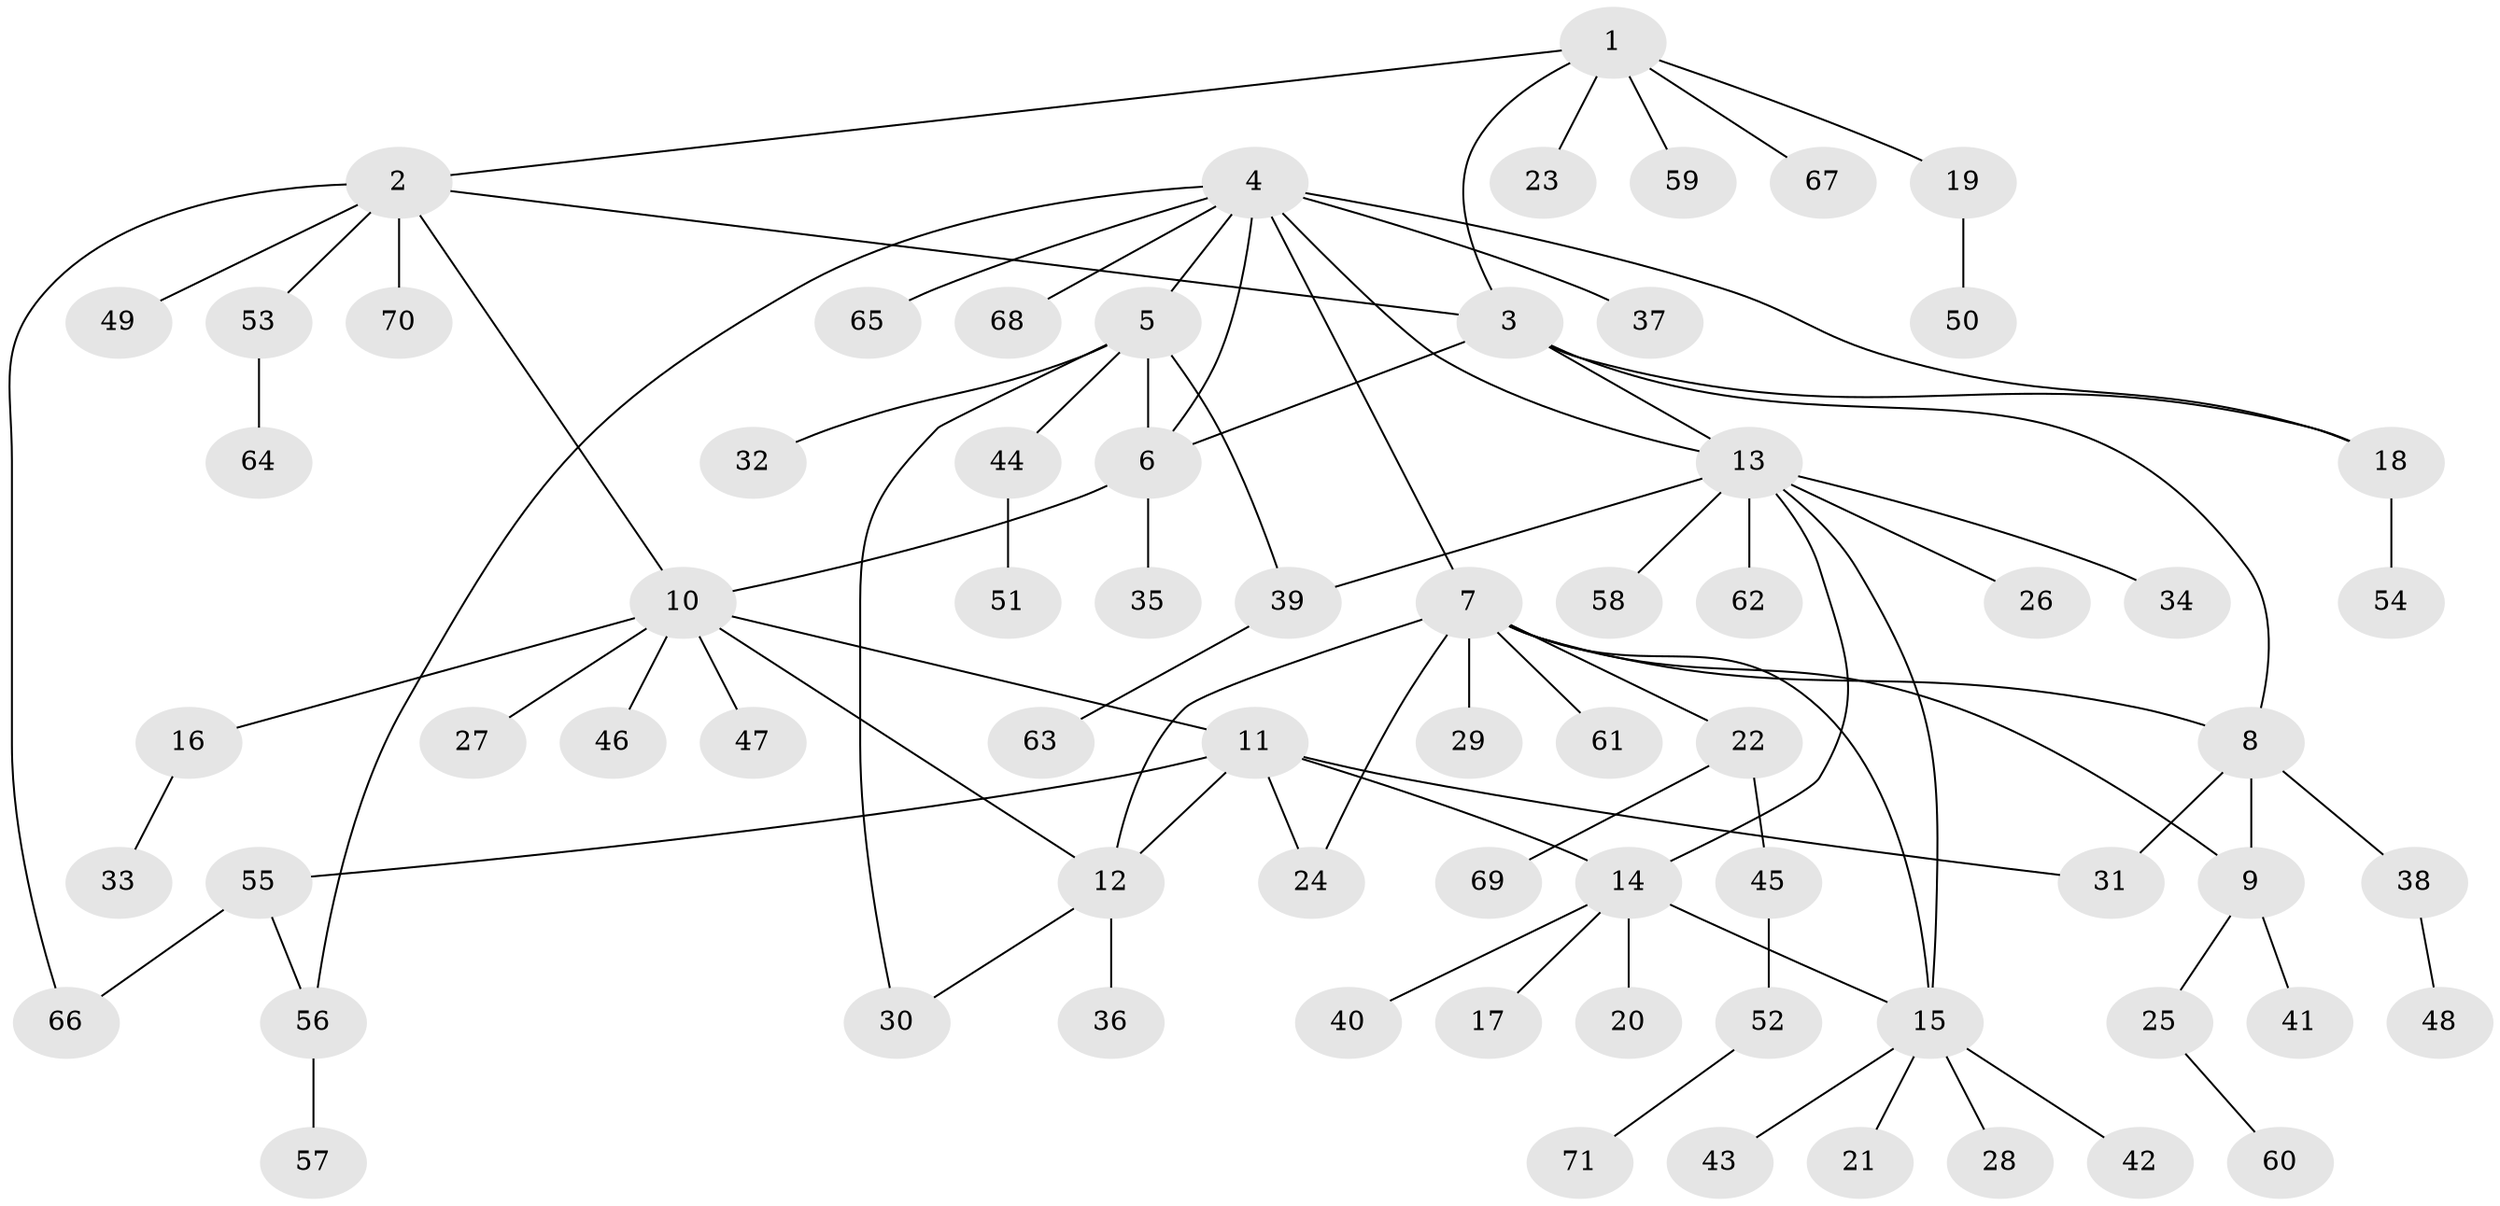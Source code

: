 // Generated by graph-tools (version 1.1) at 2025/55/03/09/25 04:55:33]
// undirected, 71 vertices, 88 edges
graph export_dot {
graph [start="1"]
  node [color=gray90,style=filled];
  1;
  2;
  3;
  4;
  5;
  6;
  7;
  8;
  9;
  10;
  11;
  12;
  13;
  14;
  15;
  16;
  17;
  18;
  19;
  20;
  21;
  22;
  23;
  24;
  25;
  26;
  27;
  28;
  29;
  30;
  31;
  32;
  33;
  34;
  35;
  36;
  37;
  38;
  39;
  40;
  41;
  42;
  43;
  44;
  45;
  46;
  47;
  48;
  49;
  50;
  51;
  52;
  53;
  54;
  55;
  56;
  57;
  58;
  59;
  60;
  61;
  62;
  63;
  64;
  65;
  66;
  67;
  68;
  69;
  70;
  71;
  1 -- 2;
  1 -- 3;
  1 -- 19;
  1 -- 23;
  1 -- 59;
  1 -- 67;
  2 -- 3;
  2 -- 10;
  2 -- 49;
  2 -- 53;
  2 -- 66;
  2 -- 70;
  3 -- 6;
  3 -- 8;
  3 -- 13;
  3 -- 18;
  4 -- 5;
  4 -- 6;
  4 -- 7;
  4 -- 13;
  4 -- 18;
  4 -- 37;
  4 -- 56;
  4 -- 65;
  4 -- 68;
  5 -- 6;
  5 -- 30;
  5 -- 32;
  5 -- 39;
  5 -- 44;
  6 -- 10;
  6 -- 35;
  7 -- 8;
  7 -- 9;
  7 -- 12;
  7 -- 15;
  7 -- 22;
  7 -- 24;
  7 -- 29;
  7 -- 61;
  8 -- 9;
  8 -- 31;
  8 -- 38;
  9 -- 25;
  9 -- 41;
  10 -- 11;
  10 -- 12;
  10 -- 16;
  10 -- 27;
  10 -- 46;
  10 -- 47;
  11 -- 12;
  11 -- 14;
  11 -- 24;
  11 -- 31;
  11 -- 55;
  12 -- 30;
  12 -- 36;
  13 -- 14;
  13 -- 15;
  13 -- 26;
  13 -- 34;
  13 -- 39;
  13 -- 58;
  13 -- 62;
  14 -- 15;
  14 -- 17;
  14 -- 20;
  14 -- 40;
  15 -- 21;
  15 -- 28;
  15 -- 42;
  15 -- 43;
  16 -- 33;
  18 -- 54;
  19 -- 50;
  22 -- 45;
  22 -- 69;
  25 -- 60;
  38 -- 48;
  39 -- 63;
  44 -- 51;
  45 -- 52;
  52 -- 71;
  53 -- 64;
  55 -- 56;
  55 -- 66;
  56 -- 57;
}
